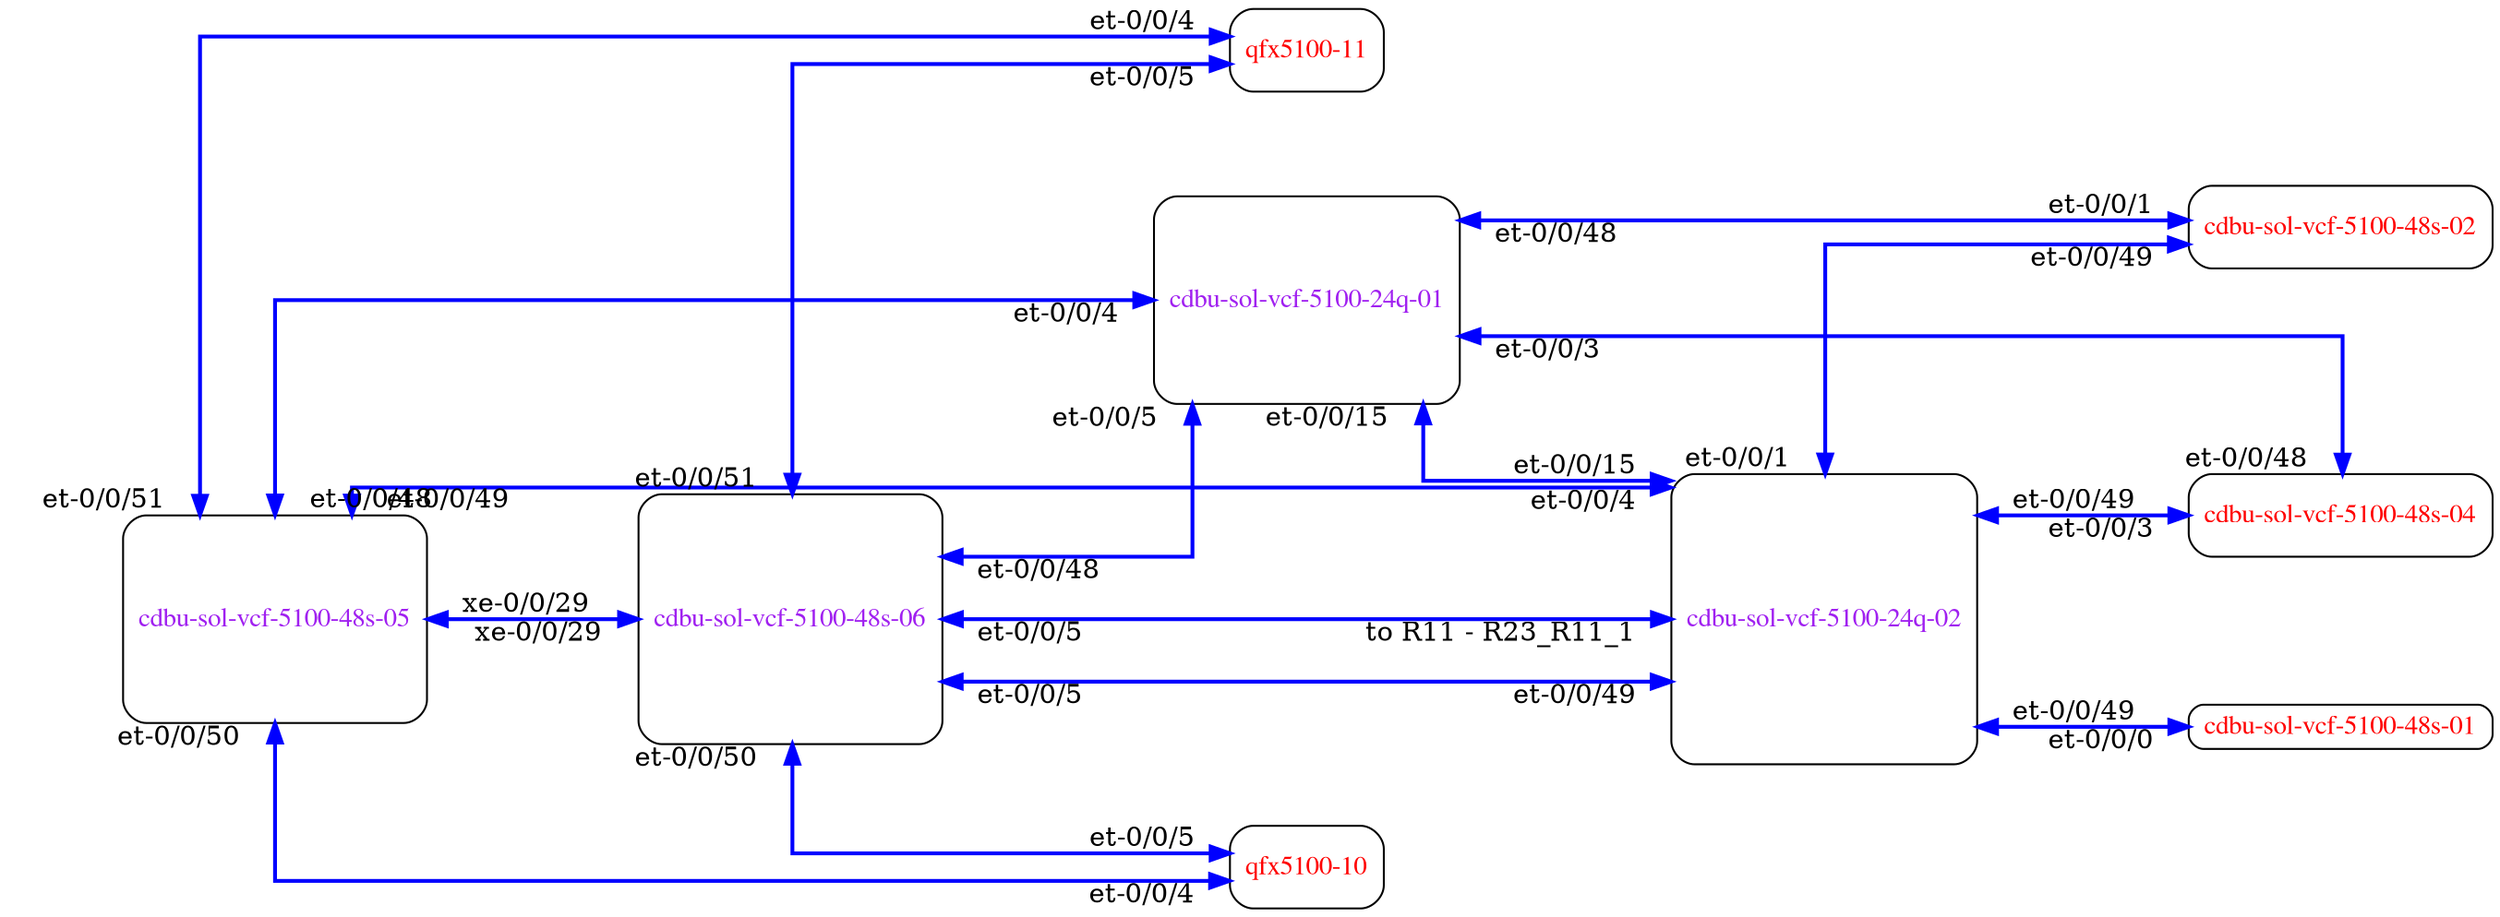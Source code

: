 digraph  {
	graph [nodesep=0.5,
		overlap=scale,
		rankdir=LR,
		splines=ortho
	];
	node [fixedsize=false,
		fontcolor=purple,
		fontname=times,
		labelloc=c,
		sep=5,
		shape=box,
		style=rounded
	];
	"cdbu-sol-vcf-5100-48s-05"	 [height=1.5,
		width=1.5];
	"cdbu-sol-vcf-5100-48s-06"	 [height=1.8,
		width=1.8];
	"cdbu-sol-vcf-5100-48s-05" -> "cdbu-sol-vcf-5100-48s-06" [key="xe-0/0/29_xe-0/0/29",
	color=blue,
	dir=both,
	headlabel="    xe-0/0/29    ",
	minlen=3,
	style=bold,
	taillabel="    xe-0/0/29    "];
"qfx5100-11" [fontcolor=red,
	height=0.6,
	width=0.6];
"cdbu-sol-vcf-5100-48s-05" -> "qfx5100-11" [key="et-0/0/51_et-0/0/4",
color=blue,
dir=both,
headlabel="    et-0/0/4    ",
minlen=3,
style=bold,
taillabel="    et-0/0/51    "];
"qfx5100-10" [fontcolor=red,
height=0.6,
width=0.6];
"cdbu-sol-vcf-5100-48s-05" -> "qfx5100-10" [key="et-0/0/50_et-0/0/4",
color=blue,
dir=both,
headlabel="    et-0/0/4    ",
minlen=3,
style=bold,
taillabel="    et-0/0/50    "];
"cdbu-sol-vcf-5100-24q-02" [height=2.1,
width=2.1];
"cdbu-sol-vcf-5100-48s-05" -> "cdbu-sol-vcf-5100-24q-02" [key="et-0/0/49_et-0/0/4",
color=blue,
dir=both,
headlabel="    et-0/0/4    ",
minlen=3,
style=bold,
taillabel="    et-0/0/49    "];
"cdbu-sol-vcf-5100-24q-01" [height=1.5,
width=1.5];
"cdbu-sol-vcf-5100-48s-05" -> "cdbu-sol-vcf-5100-24q-01" [key="et-0/0/48_et-0/0/4",
color=blue,
dir=both,
headlabel="    et-0/0/4    ",
minlen=3,
style=bold,
taillabel="    et-0/0/48    "];
"cdbu-sol-vcf-5100-48s-06" -> "qfx5100-11" [key="et-0/0/51_et-0/0/5",
color=blue,
dir=both,
headlabel="    et-0/0/5    ",
minlen=3,
style=bold,
taillabel="    et-0/0/51    "];
"cdbu-sol-vcf-5100-48s-06" -> "qfx5100-10" [key="et-0/0/50_et-0/0/5",
color=blue,
dir=both,
headlabel="    et-0/0/5    ",
minlen=3,
style=bold,
taillabel="    et-0/0/50    "];
"cdbu-sol-vcf-5100-48s-06" -> "cdbu-sol-vcf-5100-24q-02" [key="et-0/0/49_et-0/0/5",
color=blue,
dir=both,
headlabel="    et-0/0/5    ",
minlen=3,
style=bold,
taillabel="    et-0/0/49    "];
"cdbu-sol-vcf-5100-48s-06" -> "cdbu-sol-vcf-5100-24q-01" [key="et-0/0/48_et-0/0/5",
color=blue,
dir=both,
headlabel="    et-0/0/5    ",
minlen=3,
style=bold,
taillabel="    et-0/0/48    "];
"cdbu-sol-vcf-5100-24q-02" -> "cdbu-sol-vcf-5100-48s-06" [key="et-0/0/5_to R11 - R23_R11_1",
color=blue,
dir=both,
headlabel="    to R11 - R23_R11_1    ",
minlen=3,
style=bold,
taillabel="    et-0/0/5    "];
"cdbu-sol-vcf-5100-48s-04" [fontcolor=red,
height=0.6,
width=0.6];
"cdbu-sol-vcf-5100-24q-02" -> "cdbu-sol-vcf-5100-48s-04" [key="et-0/0/3_et-0/0/49",
color=blue,
dir=both,
headlabel="    et-0/0/49    ",
minlen=3,
style=bold,
taillabel="    et-0/0/3    "];
"cdbu-sol-vcf-5100-48s-02" [fontcolor=red,
height=0.6,
width=0.6];
"cdbu-sol-vcf-5100-24q-02" -> "cdbu-sol-vcf-5100-48s-02" [key="et-0/0/1_et-0/0/49",
color=blue,
dir=both,
headlabel="    et-0/0/49    ",
minlen=3,
style=bold,
taillabel="    et-0/0/1    "];
"cdbu-sol-vcf-5100-48s-01" [fontcolor=red,
height=0.3,
width=0.3];
"cdbu-sol-vcf-5100-24q-02" -> "cdbu-sol-vcf-5100-48s-01" [key="et-0/0/0_et-0/0/49",
color=blue,
dir=both,
headlabel="    et-0/0/49    ",
minlen=3,
style=bold,
taillabel="    et-0/0/0    "];
"cdbu-sol-vcf-5100-24q-01" -> "cdbu-sol-vcf-5100-24q-02" [key="et-0/0/15_et-0/0/15",
color=blue,
dir=both,
headlabel="    et-0/0/15    ",
minlen=3,
style=bold,
taillabel="    et-0/0/15    "];
"cdbu-sol-vcf-5100-24q-01" -> "cdbu-sol-vcf-5100-48s-04" [key="et-0/0/3_et-0/0/48",
color=blue,
dir=both,
headlabel="    et-0/0/48    ",
minlen=3,
style=bold,
taillabel="    et-0/0/3    "];
"cdbu-sol-vcf-5100-24q-01" -> "cdbu-sol-vcf-5100-48s-02" [key="et-0/0/1_et-0/0/48",
color=blue,
dir=both,
headlabel="    et-0/0/48    ",
minlen=3,
style=bold,
taillabel="    et-0/0/1    "];
}
